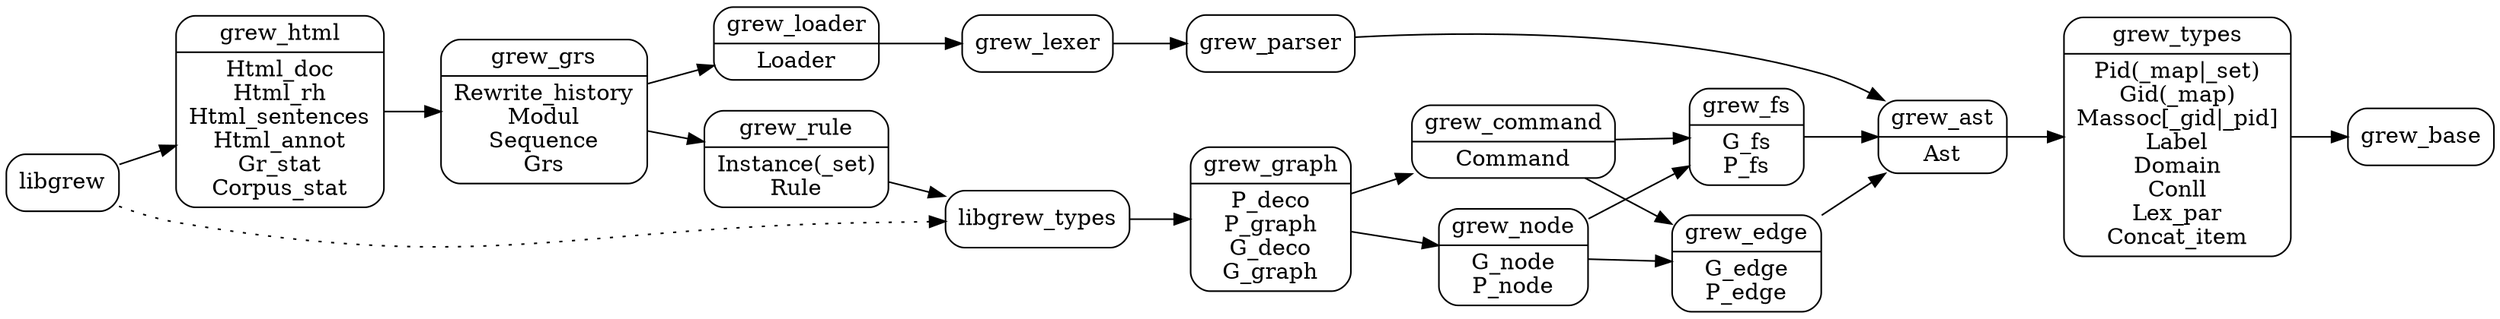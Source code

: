 digraph grew {
  node [shape=Mrecord];
  rankdir = LR;
  grew_base
  grew_types [label="grew_types|Pid(_map\|_set)\nGid(_map)\nMassoc[_gid\|_pid]\nLabel\nDomain\nConll\nLex_par\nConcat_item"]
  grew_ast [label="grew_ast|Ast"]
  grew_loader [label="grew_loader|Loader"]
  grew_fs [label="grew_fs|G_fs\nP_fs"]
  grew_edge [label="grew_edge|G_edge\nP_edge"]
  grew_node [label="grew_node|G_node\nP_node"]
  grew_command [label="grew_command|Command"]
  grew_graph [label="grew_graph|P_deco\nP_graph\nG_deco\nG_graph"]
  grew_rule [label="grew_rule|Instance(_set)\nRule"]
  grew_grs [label="grew_grs|Rewrite_history\nModul\nSequence\nGrs"]
  grew_html [label="grew_html|Html_doc\nHtml_rh\nHtml_sentences\nHtml_annot\nGr_stat\nCorpus_stat"]

grew_ast -> grew_types -> grew_base
grew_edge -> grew_ast
grew_fs -> grew_ast
grew_command -> grew_edge
grew_command -> grew_fs
grew_node -> grew_edge
grew_node -> grew_fs
grew_graph -> grew_node
grew_graph -> grew_command
libgrew_types -> grew_graph
grew_rule -> libgrew_types
grew_grs -> grew_rule
grew_grs -> grew_loader -> grew_lexer -> grew_parser -> grew_ast
grew_html -> grew_grs
libgrew -> grew_html

libgrew -> libgrew_types [style=dotted]
}